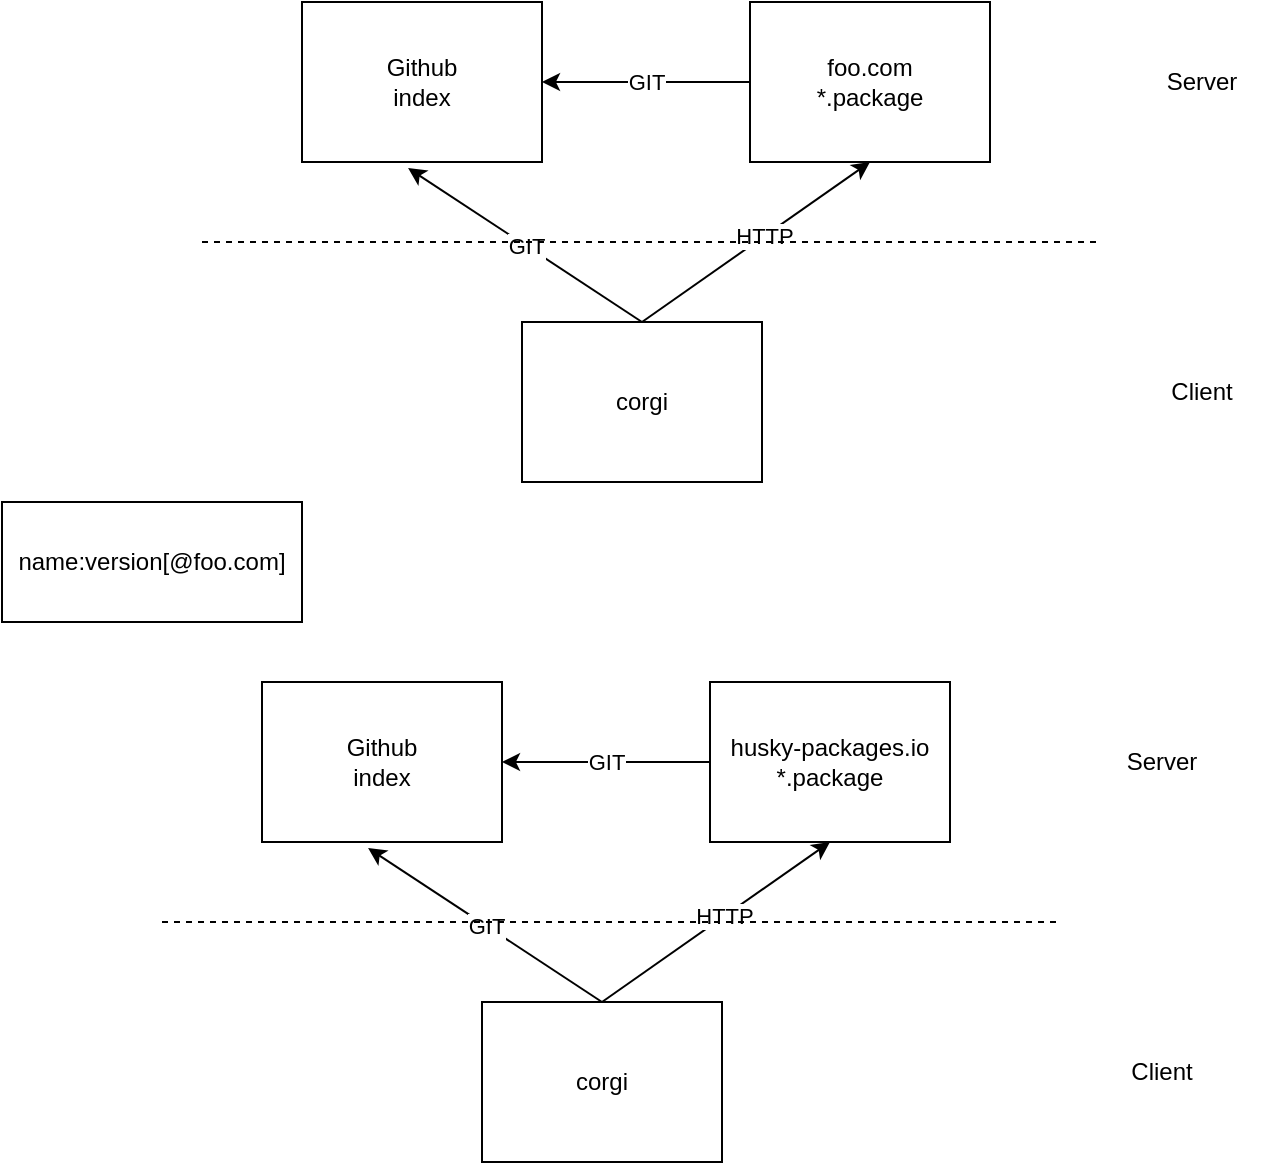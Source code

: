 <mxfile version="16.5.1" type="device"><diagram id="Jco7CafRv7w4tznyiy5M" name="第 1 页"><mxGraphModel dx="1106" dy="804" grid="1" gridSize="10" guides="1" tooltips="1" connect="1" arrows="1" fold="1" page="1" pageScale="1" pageWidth="827" pageHeight="1169" math="0" shadow="0"><root><mxCell id="0"/><mxCell id="1" parent="0"/><mxCell id="mFGy17EyOv3Xh140Oe_3-1" value="Github&lt;br&gt;index" style="rounded=0;whiteSpace=wrap;html=1;" parent="1" vertex="1"><mxGeometry x="190" y="360" width="120" height="80" as="geometry"/></mxCell><mxCell id="mFGy17EyOv3Xh140Oe_3-2" value="husky-packages.io&lt;br&gt;*.package" style="rounded=0;whiteSpace=wrap;html=1;" parent="1" vertex="1"><mxGeometry x="414" y="360" width="120" height="80" as="geometry"/></mxCell><mxCell id="mFGy17EyOv3Xh140Oe_3-3" value="corgi" style="rounded=0;whiteSpace=wrap;html=1;direction=west;" parent="1" vertex="1"><mxGeometry x="300" y="520" width="120" height="80" as="geometry"/></mxCell><mxCell id="mFGy17EyOv3Xh140Oe_3-4" value="" style="endArrow=classic;html=1;rounded=0;entryX=0.5;entryY=1;entryDx=0;entryDy=0;exitX=0.5;exitY=1;exitDx=0;exitDy=0;" parent="1" source="mFGy17EyOv3Xh140Oe_3-3" target="mFGy17EyOv3Xh140Oe_3-2" edge="1"><mxGeometry width="50" height="50" relative="1" as="geometry"><mxPoint x="450" y="480" as="sourcePoint"/><mxPoint x="500" y="430" as="targetPoint"/></mxGeometry></mxCell><mxCell id="mFGy17EyOv3Xh140Oe_3-6" value="HTTP" style="edgeLabel;html=1;align=center;verticalAlign=middle;resizable=0;points=[];" parent="mFGy17EyOv3Xh140Oe_3-4" vertex="1" connectable="0"><mxGeometry x="0.087" y="1" relative="1" as="geometry"><mxPoint y="1" as="offset"/></mxGeometry></mxCell><mxCell id="mFGy17EyOv3Xh140Oe_3-5" value="GIT" style="endArrow=classic;html=1;rounded=0;entryX=0.442;entryY=1.038;entryDx=0;entryDy=0;entryPerimeter=0;exitX=0.5;exitY=1;exitDx=0;exitDy=0;" parent="1" source="mFGy17EyOv3Xh140Oe_3-3" target="mFGy17EyOv3Xh140Oe_3-1" edge="1"><mxGeometry width="50" height="50" relative="1" as="geometry"><mxPoint x="450" y="480" as="sourcePoint"/><mxPoint x="500" y="430" as="targetPoint"/></mxGeometry></mxCell><mxCell id="mFGy17EyOv3Xh140Oe_3-7" value="GIT" style="endArrow=classic;html=1;rounded=0;entryX=1;entryY=0.5;entryDx=0;entryDy=0;exitX=0;exitY=0.5;exitDx=0;exitDy=0;" parent="1" source="mFGy17EyOv3Xh140Oe_3-2" target="mFGy17EyOv3Xh140Oe_3-1" edge="1"><mxGeometry width="50" height="50" relative="1" as="geometry"><mxPoint x="450" y="480" as="sourcePoint"/><mxPoint x="500" y="430" as="targetPoint"/></mxGeometry></mxCell><mxCell id="mFGy17EyOv3Xh140Oe_3-8" value="" style="endArrow=none;dashed=1;html=1;rounded=0;" parent="1" edge="1"><mxGeometry width="50" height="50" relative="1" as="geometry"><mxPoint x="140" y="480" as="sourcePoint"/><mxPoint x="590" y="480" as="targetPoint"/></mxGeometry></mxCell><mxCell id="mFGy17EyOv3Xh140Oe_3-9" value="Server" style="text;html=1;strokeColor=none;fillColor=none;align=center;verticalAlign=middle;whiteSpace=wrap;rounded=0;" parent="1" vertex="1"><mxGeometry x="610" y="385" width="60" height="30" as="geometry"/></mxCell><mxCell id="mFGy17EyOv3Xh140Oe_3-10" value="Client" style="text;html=1;strokeColor=none;fillColor=none;align=center;verticalAlign=middle;whiteSpace=wrap;rounded=0;" parent="1" vertex="1"><mxGeometry x="610" y="540" width="60" height="30" as="geometry"/></mxCell><mxCell id="FST411yAHwxEcQPPvnQ--1" value="Github&lt;br&gt;index" style="rounded=0;whiteSpace=wrap;html=1;" parent="1" vertex="1"><mxGeometry x="210" y="20" width="120" height="80" as="geometry"/></mxCell><mxCell id="FST411yAHwxEcQPPvnQ--2" value="foo.com&lt;br&gt;*.package" style="rounded=0;whiteSpace=wrap;html=1;" parent="1" vertex="1"><mxGeometry x="434" y="20" width="120" height="80" as="geometry"/></mxCell><mxCell id="FST411yAHwxEcQPPvnQ--3" value="corgi" style="rounded=0;whiteSpace=wrap;html=1;direction=west;" parent="1" vertex="1"><mxGeometry x="320" y="180" width="120" height="80" as="geometry"/></mxCell><mxCell id="FST411yAHwxEcQPPvnQ--4" value="" style="endArrow=classic;html=1;rounded=0;entryX=0.5;entryY=1;entryDx=0;entryDy=0;exitX=0.5;exitY=1;exitDx=0;exitDy=0;" parent="1" source="FST411yAHwxEcQPPvnQ--3" target="FST411yAHwxEcQPPvnQ--2" edge="1"><mxGeometry width="50" height="50" relative="1" as="geometry"><mxPoint x="470" y="140" as="sourcePoint"/><mxPoint x="520" y="90" as="targetPoint"/></mxGeometry></mxCell><mxCell id="FST411yAHwxEcQPPvnQ--5" value="HTTP" style="edgeLabel;html=1;align=center;verticalAlign=middle;resizable=0;points=[];" parent="FST411yAHwxEcQPPvnQ--4" vertex="1" connectable="0"><mxGeometry x="0.087" y="1" relative="1" as="geometry"><mxPoint y="1" as="offset"/></mxGeometry></mxCell><mxCell id="FST411yAHwxEcQPPvnQ--6" value="GIT" style="endArrow=classic;html=1;rounded=0;entryX=0.442;entryY=1.038;entryDx=0;entryDy=0;entryPerimeter=0;exitX=0.5;exitY=1;exitDx=0;exitDy=0;" parent="1" source="FST411yAHwxEcQPPvnQ--3" target="FST411yAHwxEcQPPvnQ--1" edge="1"><mxGeometry width="50" height="50" relative="1" as="geometry"><mxPoint x="470" y="140" as="sourcePoint"/><mxPoint x="520" y="90" as="targetPoint"/></mxGeometry></mxCell><mxCell id="FST411yAHwxEcQPPvnQ--7" value="GIT" style="endArrow=classic;html=1;rounded=0;entryX=1;entryY=0.5;entryDx=0;entryDy=0;exitX=0;exitY=0.5;exitDx=0;exitDy=0;" parent="1" source="FST411yAHwxEcQPPvnQ--2" target="FST411yAHwxEcQPPvnQ--1" edge="1"><mxGeometry width="50" height="50" relative="1" as="geometry"><mxPoint x="470" y="140" as="sourcePoint"/><mxPoint x="520" y="90" as="targetPoint"/></mxGeometry></mxCell><mxCell id="FST411yAHwxEcQPPvnQ--8" value="" style="endArrow=none;dashed=1;html=1;rounded=0;" parent="1" edge="1"><mxGeometry width="50" height="50" relative="1" as="geometry"><mxPoint x="160" y="140" as="sourcePoint"/><mxPoint x="610" y="140" as="targetPoint"/></mxGeometry></mxCell><mxCell id="FST411yAHwxEcQPPvnQ--9" value="Server" style="text;html=1;strokeColor=none;fillColor=none;align=center;verticalAlign=middle;whiteSpace=wrap;rounded=0;" parent="1" vertex="1"><mxGeometry x="630" y="45" width="60" height="30" as="geometry"/></mxCell><mxCell id="FST411yAHwxEcQPPvnQ--10" value="Client" style="text;html=1;strokeColor=none;fillColor=none;align=center;verticalAlign=middle;whiteSpace=wrap;rounded=0;" parent="1" vertex="1"><mxGeometry x="630" y="200" width="60" height="30" as="geometry"/></mxCell><mxCell id="FST411yAHwxEcQPPvnQ--11" value="name:version[@foo.com]" style="rounded=0;whiteSpace=wrap;html=1;" parent="1" vertex="1"><mxGeometry x="60" y="270" width="150" height="60" as="geometry"/></mxCell></root></mxGraphModel></diagram></mxfile>